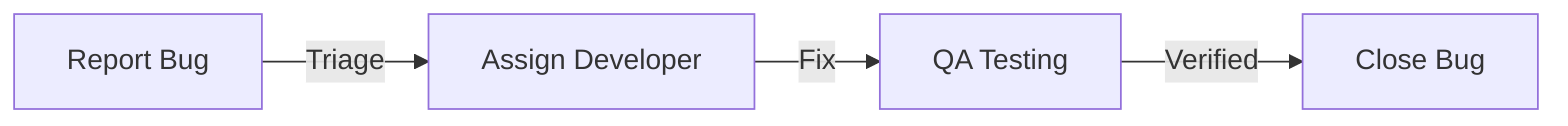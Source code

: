 graph LR
A[Report Bug] -- Triage --> B[Assign Developer] -- Fix --> C[QA Testing] -- Verified --> D[Close Bug]